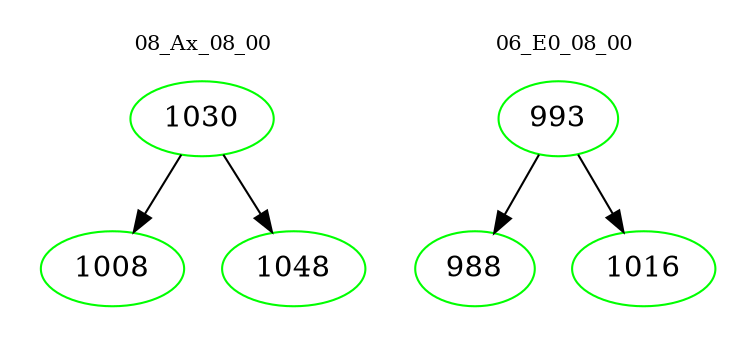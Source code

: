 digraph{
subgraph cluster_0 {
color = white
label = "08_Ax_08_00";
fontsize=10;
T0_1030 [label="1030", color="green"]
T0_1030 -> T0_1008 [color="black"]
T0_1008 [label="1008", color="green"]
T0_1030 -> T0_1048 [color="black"]
T0_1048 [label="1048", color="green"]
}
subgraph cluster_1 {
color = white
label = "06_E0_08_00";
fontsize=10;
T1_993 [label="993", color="green"]
T1_993 -> T1_988 [color="black"]
T1_988 [label="988", color="green"]
T1_993 -> T1_1016 [color="black"]
T1_1016 [label="1016", color="green"]
}
}
